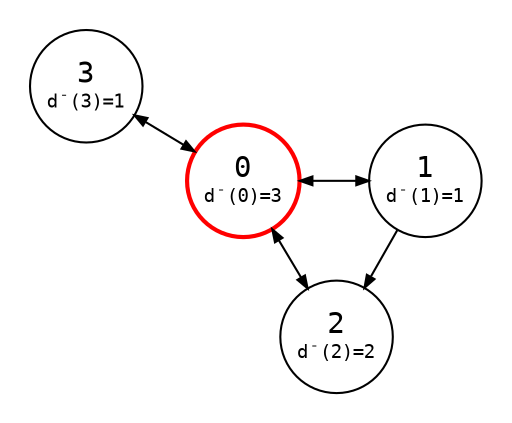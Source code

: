 digraph {
    node [
        fixedsize=true;
        fontname="monospace";
        shape=circle;
        width="0.75";
    ];

    edge [
        arrowsize=0.6;
    ];

    layout=neato;
    mode="sgd";
    normalize=true;
    pad=0.2;
    scale=1.2;
    maxiter=10000;

    0 [
        label=<
            <table border="0" cellpadding="1" cellspacing="0">
                <tr>
                    <td>0</td>
                </tr>
                <tr>
                    <td><font point-size="9">d<sup>-</sup>(0)=3</font></td>
                </tr>
            </table>
        >;
        color=red;
        style=bold
    ];

    1 [
        label=<
            <table border="0" cellpadding="1" cellspacing="0">
                <tr>
                    <td>1</td>
                </tr>
                <tr>
                    <td><font point-size="9">d<sup>-</sup>(1)=1</font></td>
                </tr>
            </table>
        >;
    ];

    2 [
        label=<
            <table border="0" cellpadding="1" cellspacing="0">
                <tr>
                    <td>2</td>
                </tr>
                <tr>
                    <td><font point-size="9">d<sup>-</sup>(2)=2</font></td>
                </tr>
            </table>
        >;
    ];

    3 [
        label=<
            <table border="0" cellpadding="1" cellspacing="0">
                <tr>
                    <td>3</td>
                </tr>
                <tr>
                    <td><font point-size="9">d<sup>-</sup>(3)=1</font></td>
                </tr>
            </table>
        >;
    ];

    0 -> 1 [
        dir=both;
    ];

    0 -> 2 [
        dir=both;
    ];

    0 -> 3 [
        dir=both;
    ];

    1 -> 2;
}